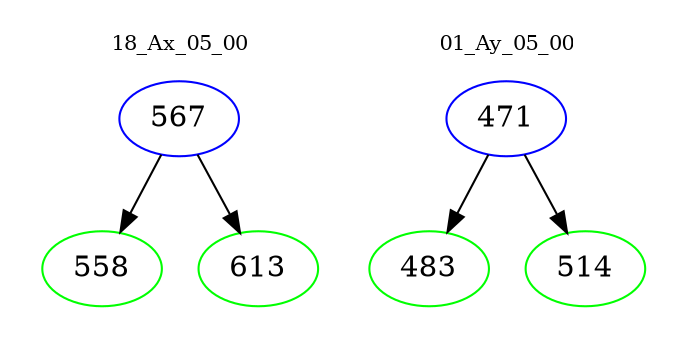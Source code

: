 digraph{
subgraph cluster_0 {
color = white
label = "18_Ax_05_00";
fontsize=10;
T0_567 [label="567", color="blue"]
T0_567 -> T0_558 [color="black"]
T0_558 [label="558", color="green"]
T0_567 -> T0_613 [color="black"]
T0_613 [label="613", color="green"]
}
subgraph cluster_1 {
color = white
label = "01_Ay_05_00";
fontsize=10;
T1_471 [label="471", color="blue"]
T1_471 -> T1_483 [color="black"]
T1_483 [label="483", color="green"]
T1_471 -> T1_514 [color="black"]
T1_514 [label="514", color="green"]
}
}

